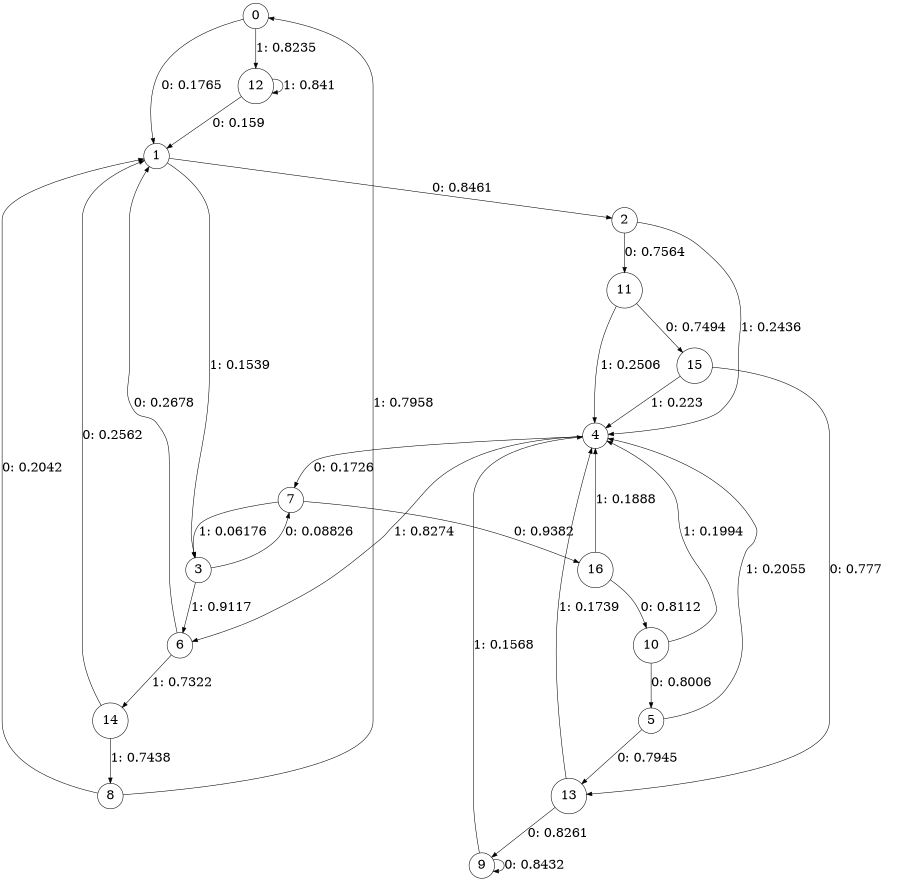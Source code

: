 digraph "ch10faceL6" {
size = "6,8.5";
ratio = "fill";
node [shape = circle];
node [fontsize = 24];
edge [fontsize = 24];
0 -> 1 [label = "0: 0.1765   "];
0 -> 12 [label = "1: 0.8235   "];
1 -> 2 [label = "0: 0.8461   "];
1 -> 3 [label = "1: 0.1539   "];
2 -> 11 [label = "0: 0.7564   "];
2 -> 4 [label = "1: 0.2436   "];
3 -> 7 [label = "0: 0.08826  "];
3 -> 6 [label = "1: 0.9117   "];
4 -> 7 [label = "0: 0.1726   "];
4 -> 6 [label = "1: 0.8274   "];
5 -> 13 [label = "0: 0.7945   "];
5 -> 4 [label = "1: 0.2055   "];
6 -> 1 [label = "0: 0.2678   "];
6 -> 14 [label = "1: 0.7322   "];
7 -> 16 [label = "0: 0.9382   "];
7 -> 3 [label = "1: 0.06176  "];
8 -> 1 [label = "0: 0.2042   "];
8 -> 0 [label = "1: 0.7958   "];
9 -> 9 [label = "0: 0.8432   "];
9 -> 4 [label = "1: 0.1568   "];
10 -> 5 [label = "0: 0.8006   "];
10 -> 4 [label = "1: 0.1994   "];
11 -> 15 [label = "0: 0.7494   "];
11 -> 4 [label = "1: 0.2506   "];
12 -> 1 [label = "0: 0.159    "];
12 -> 12 [label = "1: 0.841    "];
13 -> 9 [label = "0: 0.8261   "];
13 -> 4 [label = "1: 0.1739   "];
14 -> 1 [label = "0: 0.2562   "];
14 -> 8 [label = "1: 0.7438   "];
15 -> 13 [label = "0: 0.777    "];
15 -> 4 [label = "1: 0.223    "];
16 -> 10 [label = "0: 0.8112   "];
16 -> 4 [label = "1: 0.1888   "];
}